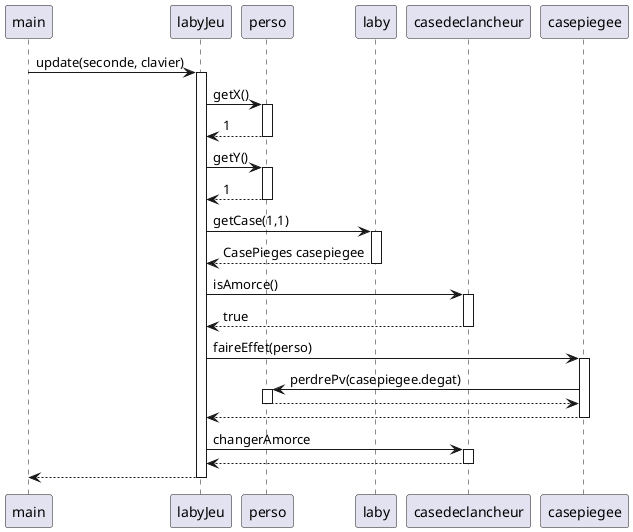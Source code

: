 @startuml
'https://plantuml.com/sequence-diagram

main -> labyJeu: update(seconde, clavier)
activate labyJeu

labyJeu-> perso : getX()
activate perso
perso --> labyJeu : 1
deactivate perso

labyJeu -> perso : getY()
activate perso
perso --> labyJeu : 1
deactivate perso

labyJeu -> laby : getCase(1,1)
activate laby
laby --> labyJeu :CasePieges casepiegee
deactivate laby

labyJeu ->casedeclancheur : isAmorce()
activate casedeclancheur
casedeclancheur --> labyJeu : true
deactivate casedeclancheur

labyJeu -> casepiegee : faireEffet(perso)
activate casepiegee
casepiegee -> perso : perdrePv(casepiegee.degat)
activate perso
perso --> casepiegee
deactivate perso
casepiegee --> labyJeu
deactivate casepiegee

labyJeu -> casedeclancheur : changerAmorce
activate casedeclancheur
casedeclancheur --> labyJeu :
deactivate casedeclancheur

labyJeu --> main
deactivate labyJeu

@enduml
